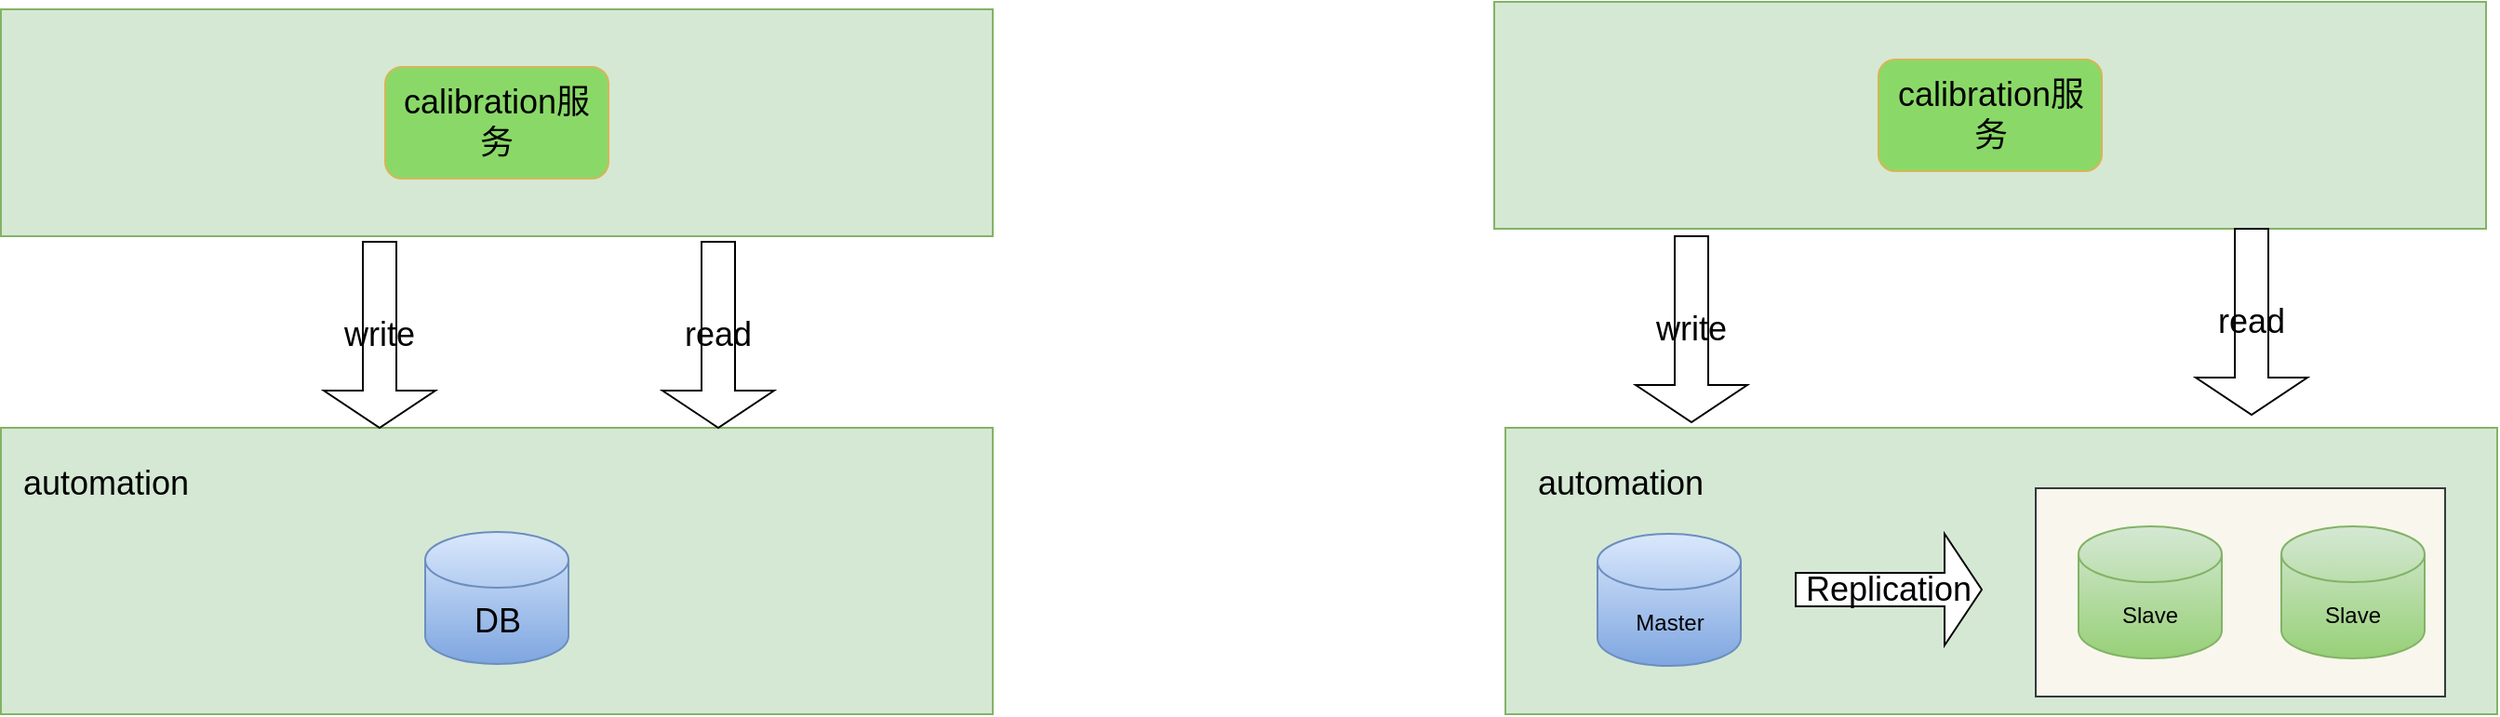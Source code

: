 <mxfile version="20.8.18" type="github">
  <diagram name="第 1 页" id="XoiWeZBjO1zsK_5Lx0B1">
    <mxGraphModel dx="1687" dy="899" grid="0" gridSize="10" guides="1" tooltips="1" connect="1" arrows="1" fold="1" page="0" pageScale="1" pageWidth="827" pageHeight="1169" math="0" shadow="0">
      <root>
        <mxCell id="0" />
        <mxCell id="1" parent="0" />
        <mxCell id="khzjy3t56qFRdwUgKfdI-1" value="" style="rounded=0;whiteSpace=wrap;html=1;fillColor=#d5e8d4;strokeColor=#82b366;gradientColor=none;" vertex="1" parent="1">
          <mxGeometry x="916" y="302" width="533" height="154" as="geometry" />
        </mxCell>
        <mxCell id="khzjy3t56qFRdwUgKfdI-2" value="" style="rounded=0;whiteSpace=wrap;html=1;fillColor=#d5e8d4;strokeColor=#82b366;gradientColor=none;" vertex="1" parent="1">
          <mxGeometry x="107.5" y="77" width="533" height="122" as="geometry" />
        </mxCell>
        <mxCell id="khzjy3t56qFRdwUgKfdI-3" value="calibration服务" style="rounded=1;whiteSpace=wrap;html=1;gradientColor=none;fillColor=#8AD968;strokeColor=#d6b656;fillStyle=auto;fontSize=18;" vertex="1" parent="1">
          <mxGeometry x="314" y="108" width="120" height="60" as="geometry" />
        </mxCell>
        <mxCell id="khzjy3t56qFRdwUgKfdI-4" value="" style="rounded=0;whiteSpace=wrap;html=1;fillStyle=auto;fontSize=18;fillColor=#f9f7ed;strokeColor=#36393d;" vertex="1" parent="1">
          <mxGeometry x="1201" y="334.5" width="220" height="112" as="geometry" />
        </mxCell>
        <mxCell id="khzjy3t56qFRdwUgKfdI-5" value="Master" style="shape=cylinder3;whiteSpace=wrap;html=1;boundedLbl=1;backgroundOutline=1;size=15;fillStyle=auto;fillColor=#dae8fc;gradientColor=#7ea6e0;strokeColor=#6c8ebf;" vertex="1" parent="1">
          <mxGeometry x="965.5" y="359" width="77" height="71" as="geometry" />
        </mxCell>
        <mxCell id="khzjy3t56qFRdwUgKfdI-6" value="Slave" style="shape=cylinder3;whiteSpace=wrap;html=1;boundedLbl=1;backgroundOutline=1;size=15;fillStyle=auto;fillColor=#d5e8d4;gradientColor=#97d077;strokeColor=#82b366;" vertex="1" parent="1">
          <mxGeometry x="1224" y="355" width="77" height="71" as="geometry" />
        </mxCell>
        <mxCell id="khzjy3t56qFRdwUgKfdI-7" value="Slave" style="shape=cylinder3;whiteSpace=wrap;html=1;boundedLbl=1;backgroundOutline=1;size=15;fillStyle=auto;fillColor=#d5e8d4;gradientColor=#97d077;strokeColor=#82b366;" vertex="1" parent="1">
          <mxGeometry x="1333" y="355" width="77" height="71" as="geometry" />
        </mxCell>
        <mxCell id="khzjy3t56qFRdwUgKfdI-8" value="" style="rounded=0;whiteSpace=wrap;html=1;fillColor=#d5e8d4;strokeColor=#82b366;gradientColor=none;" vertex="1" parent="1">
          <mxGeometry x="107.5" y="302" width="533" height="154" as="geometry" />
        </mxCell>
        <mxCell id="khzjy3t56qFRdwUgKfdI-9" value="DB" style="shape=cylinder3;whiteSpace=wrap;html=1;boundedLbl=1;backgroundOutline=1;size=15;fillStyle=auto;fillColor=#dae8fc;gradientColor=#7ea6e0;strokeColor=#6c8ebf;fontSize=18;" vertex="1" parent="1">
          <mxGeometry x="335.5" y="358" width="77" height="71" as="geometry" />
        </mxCell>
        <mxCell id="khzjy3t56qFRdwUgKfdI-10" value="automation" style="text;html=1;strokeColor=none;fillColor=none;align=center;verticalAlign=middle;whiteSpace=wrap;rounded=0;fontSize=18;" vertex="1" parent="1">
          <mxGeometry x="114" y="315" width="100" height="33" as="geometry" />
        </mxCell>
        <mxCell id="khzjy3t56qFRdwUgKfdI-11" value="write" style="shape=singleArrow;direction=south;whiteSpace=wrap;html=1;fillStyle=auto;fontSize=18;" vertex="1" parent="1">
          <mxGeometry x="281" y="202" width="60" height="100" as="geometry" />
        </mxCell>
        <mxCell id="khzjy3t56qFRdwUgKfdI-12" value="read" style="shape=singleArrow;direction=south;whiteSpace=wrap;html=1;fillStyle=auto;fontSize=18;" vertex="1" parent="1">
          <mxGeometry x="463" y="202" width="60" height="100" as="geometry" />
        </mxCell>
        <mxCell id="khzjy3t56qFRdwUgKfdI-13" value="" style="rounded=0;whiteSpace=wrap;html=1;fillColor=#d5e8d4;strokeColor=#82b366;gradientColor=none;" vertex="1" parent="1">
          <mxGeometry x="910" y="73" width="533" height="122" as="geometry" />
        </mxCell>
        <mxCell id="khzjy3t56qFRdwUgKfdI-14" value="calibration服务" style="rounded=1;whiteSpace=wrap;html=1;gradientColor=none;fillColor=#8AD968;strokeColor=#d6b656;fillStyle=auto;fontSize=18;" vertex="1" parent="1">
          <mxGeometry x="1116.5" y="104" width="120" height="60" as="geometry" />
        </mxCell>
        <mxCell id="khzjy3t56qFRdwUgKfdI-15" value="write" style="shape=singleArrow;direction=south;whiteSpace=wrap;html=1;fillStyle=auto;fontSize=18;" vertex="1" parent="1">
          <mxGeometry x="986" y="199" width="60" height="100" as="geometry" />
        </mxCell>
        <mxCell id="khzjy3t56qFRdwUgKfdI-16" value="read" style="shape=singleArrow;direction=south;whiteSpace=wrap;html=1;fillStyle=auto;fontSize=18;" vertex="1" parent="1">
          <mxGeometry x="1287" y="195" width="60" height="100" as="geometry" />
        </mxCell>
        <mxCell id="khzjy3t56qFRdwUgKfdI-17" value="automation" style="text;html=1;strokeColor=none;fillColor=none;align=center;verticalAlign=middle;whiteSpace=wrap;rounded=0;fontSize=18;" vertex="1" parent="1">
          <mxGeometry x="928" y="315" width="100" height="33" as="geometry" />
        </mxCell>
        <mxCell id="khzjy3t56qFRdwUgKfdI-18" value="Replication" style="shape=singleArrow;whiteSpace=wrap;html=1;fillStyle=auto;fontSize=18;" vertex="1" parent="1">
          <mxGeometry x="1072" y="359" width="100" height="60" as="geometry" />
        </mxCell>
      </root>
    </mxGraphModel>
  </diagram>
</mxfile>
